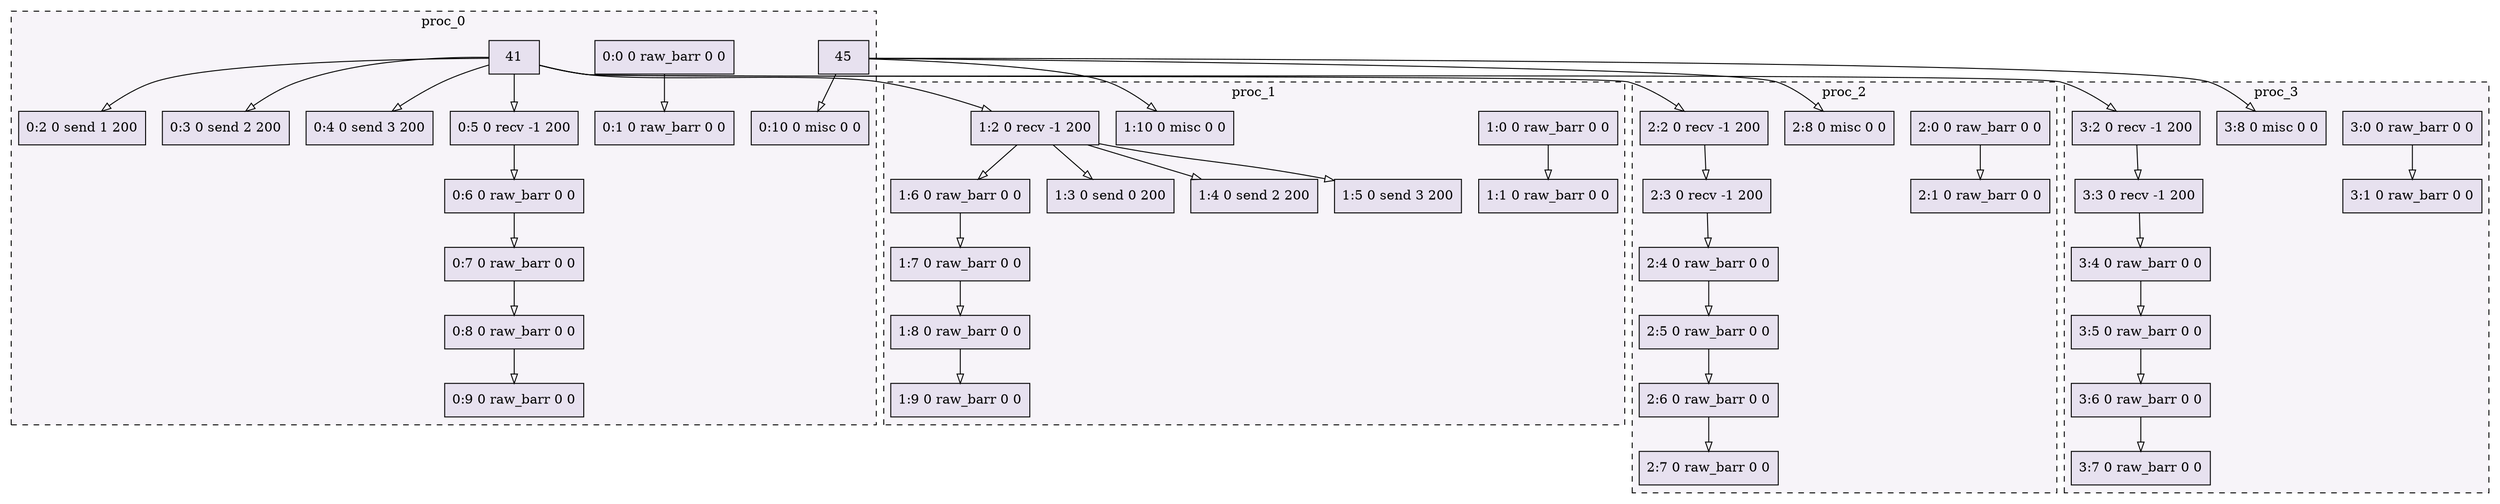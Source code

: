 digraph{node[shape=record style=filled colorscheme=purd9 fillcolor=2];subgraph cluster0{style=dashed;colorscheme=purd9;bgcolor=1;edge[arrowhead=empty];label=proc_0;0[label="0:0 0 raw_barr 0 0"];1[label="0:1 0 raw_barr 0 0"];2[label="0:2 0 send 1 200"];3[label="0:3 0 send 2 200"];4[label="0:4 0 send 3 200"];5[label="0:5 0 recv -1 200"];6[label="0:6 0 raw_barr 0 0"];7[label="0:7 0 raw_barr 0 0"];8[label="0:8 0 raw_barr 0 0"];9[label="0:9 0 raw_barr 0 0"];10[label="0:10 0 misc 0 0"];0->1;41->2;41->3;41->4;41->5;5->6;6->7;7->8;8->9;45->10;}subgraph cluster1{style=dashed;colorscheme=purd9;bgcolor=1;edge[arrowhead=empty];label=proc_1;11[label="1:0 0 raw_barr 0 0"];12[label="1:1 0 raw_barr 0 0"];13[label="1:2 0 recv -1 200"];14[label="1:3 0 send 0 200"];15[label="1:4 0 send 2 200"];16[label="1:5 0 send 3 200"];17[label="1:6 0 raw_barr 0 0"];18[label="1:7 0 raw_barr 0 0"];19[label="1:8 0 raw_barr 0 0"];20[label="1:9 0 raw_barr 0 0"];21[label="1:10 0 misc 0 0"];11->12;41->13;13->14;13->15;13->16;13->17;17->18;18->19;19->20;45->21;}subgraph cluster2{style=dashed;colorscheme=purd9;bgcolor=1;edge[arrowhead=empty];label=proc_2;22[label="2:0 0 raw_barr 0 0"];23[label="2:1 0 raw_barr 0 0"];24[label="2:2 0 recv -1 200"];25[label="2:3 0 recv -1 200"];26[label="2:4 0 raw_barr 0 0"];27[label="2:5 0 raw_barr 0 0"];28[label="2:6 0 raw_barr 0 0"];29[label="2:7 0 raw_barr 0 0"];30[label="2:8 0 misc 0 0"];22->23;41->24;24->25;25->26;26->27;27->28;28->29;45->30;}subgraph cluster3{style=dashed;colorscheme=purd9;bgcolor=1;edge[arrowhead=empty];label=proc_3;31[label="3:0 0 raw_barr 0 0"];32[label="3:1 0 raw_barr 0 0"];33[label="3:2 0 recv -1 200"];34[label="3:3 0 recv -1 200"];35[label="3:4 0 raw_barr 0 0"];36[label="3:5 0 raw_barr 0 0"];37[label="3:6 0 raw_barr 0 0"];38[label="3:7 0 raw_barr 0 0"];39[label="3:8 0 misc 0 0"];31->32;41->33;33->34;34->35;35->36;36->37;37->38;45->39;}}